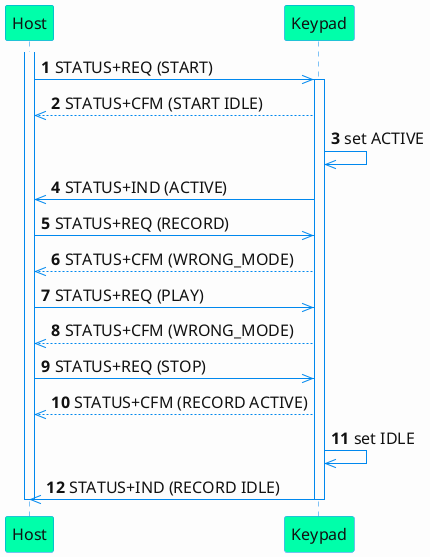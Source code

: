 @startuml keypad-states-record-stop

skinparam useBetaStyle true
skinparam shadowing false

<style>
    sequenceDiagram {
        BackGroundColor #fdfdfd
        FontColor #111
        FontStyle "Roboto,Helvetica,Arial,sans-serif"
        FontSize 16

        lifeline {
            LineColor #0088ee
        }

        arrow {
            FontColor #111
            LineColor #0088ee
        }

        participant {
            BackGroundColor #00ffaa
            LineColor #0088ee
        }
    }
}
</style>

autonumber

participant Host
participant Keypad

activate Host
Host ->> Keypad: STATUS+REQ (START)
activate Keypad
Keypad -->> Host: STATUS+CFM (START IDLE)
Keypad ->> Keypad : set ACTIVE
Keypad ->> Host: STATUS+IND (ACTIVE)

Host ->> Keypad: STATUS+REQ (RECORD)
Keypad -->> Host: STATUS+CFM (WRONG_MODE)

Host ->> Keypad: STATUS+REQ (PLAY)
Keypad -->> Host: STATUS+CFM (WRONG_MODE)

Host ->> Keypad: STATUS+REQ (STOP)
Keypad -->> Host: STATUS+CFM (RECORD ACTIVE) 
Keypad ->> Keypad : set IDLE
Keypad ->> Host: STATUS+IND (RECORD IDLE)
deactivate Keypad
deactivate Host

@enduml
